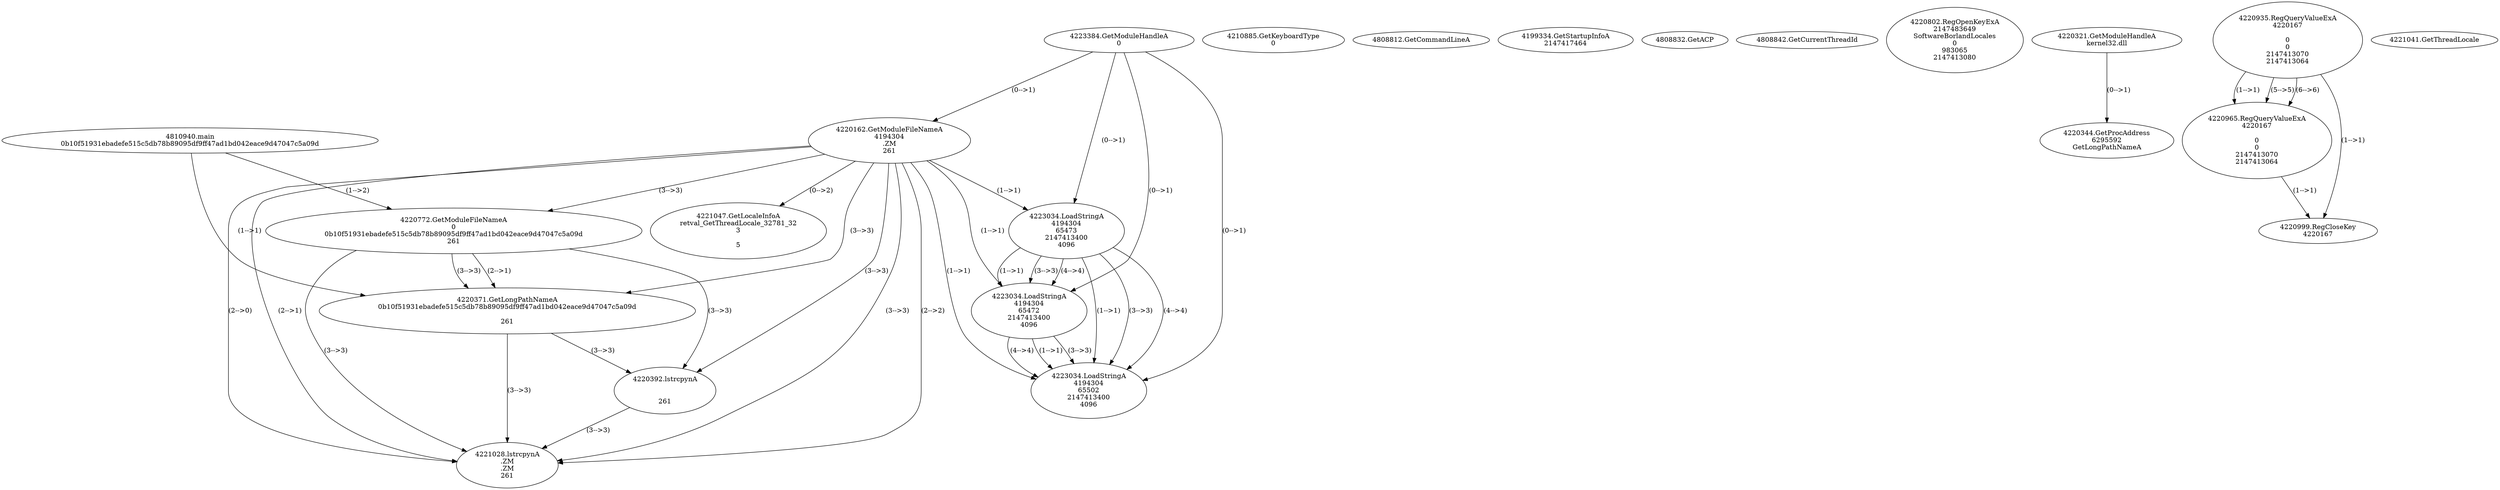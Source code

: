 // Global SCDG with merge call
digraph {
	0 [label="4810940.main
0b10f51931ebadefe515c5db78b89095df9ff47ad1bd042eace9d47047c5a09d"]
	1 [label="4223384.GetModuleHandleA
0"]
	2 [label="4210885.GetKeyboardType
0"]
	3 [label="4808812.GetCommandLineA
"]
	4 [label="4199334.GetStartupInfoA
2147417464"]
	5 [label="4808832.GetACP
"]
	6 [label="4808842.GetCurrentThreadId
"]
	7 [label="4220162.GetModuleFileNameA
4194304
.ZM
261"]
	1 -> 7 [label="(0-->1)"]
	8 [label="4220772.GetModuleFileNameA
0
0b10f51931ebadefe515c5db78b89095df9ff47ad1bd042eace9d47047c5a09d
261"]
	0 -> 8 [label="(1-->2)"]
	7 -> 8 [label="(3-->3)"]
	9 [label="4220802.RegOpenKeyExA
2147483649
Software\Borland\Locales
0
983065
2147413080"]
	10 [label="4220321.GetModuleHandleA
kernel32.dll"]
	11 [label="4220344.GetProcAddress
6295592
GetLongPathNameA"]
	10 -> 11 [label="(0-->1)"]
	12 [label="4220371.GetLongPathNameA
0b10f51931ebadefe515c5db78b89095df9ff47ad1bd042eace9d47047c5a09d

261"]
	0 -> 12 [label="(1-->1)"]
	8 -> 12 [label="(2-->1)"]
	7 -> 12 [label="(3-->3)"]
	8 -> 12 [label="(3-->3)"]
	13 [label="4220392.lstrcpynA


261"]
	7 -> 13 [label="(3-->3)"]
	8 -> 13 [label="(3-->3)"]
	12 -> 13 [label="(3-->3)"]
	14 [label="4220935.RegQueryValueExA
4220167

0
0
2147413070
2147413064"]
	15 [label="4220965.RegQueryValueExA
4220167

0
0
2147413070
2147413064"]
	14 -> 15 [label="(1-->1)"]
	14 -> 15 [label="(5-->5)"]
	14 -> 15 [label="(6-->6)"]
	16 [label="4220999.RegCloseKey
4220167"]
	14 -> 16 [label="(1-->1)"]
	15 -> 16 [label="(1-->1)"]
	17 [label="4221028.lstrcpynA
.ZM
.ZM
261"]
	7 -> 17 [label="(2-->1)"]
	7 -> 17 [label="(2-->2)"]
	7 -> 17 [label="(3-->3)"]
	8 -> 17 [label="(3-->3)"]
	12 -> 17 [label="(3-->3)"]
	13 -> 17 [label="(3-->3)"]
	7 -> 17 [label="(2-->0)"]
	18 [label="4221041.GetThreadLocale
"]
	19 [label="4221047.GetLocaleInfoA
retval_GetThreadLocale_32781_32
3

5"]
	7 -> 19 [label="(0-->2)"]
	20 [label="4223034.LoadStringA
4194304
65473
2147413400
4096"]
	1 -> 20 [label="(0-->1)"]
	7 -> 20 [label="(1-->1)"]
	21 [label="4223034.LoadStringA
4194304
65472
2147413400
4096"]
	1 -> 21 [label="(0-->1)"]
	7 -> 21 [label="(1-->1)"]
	20 -> 21 [label="(1-->1)"]
	20 -> 21 [label="(3-->3)"]
	20 -> 21 [label="(4-->4)"]
	22 [label="4223034.LoadStringA
4194304
65502
2147413400
4096"]
	1 -> 22 [label="(0-->1)"]
	7 -> 22 [label="(1-->1)"]
	20 -> 22 [label="(1-->1)"]
	21 -> 22 [label="(1-->1)"]
	20 -> 22 [label="(3-->3)"]
	21 -> 22 [label="(3-->3)"]
	20 -> 22 [label="(4-->4)"]
	21 -> 22 [label="(4-->4)"]
}
